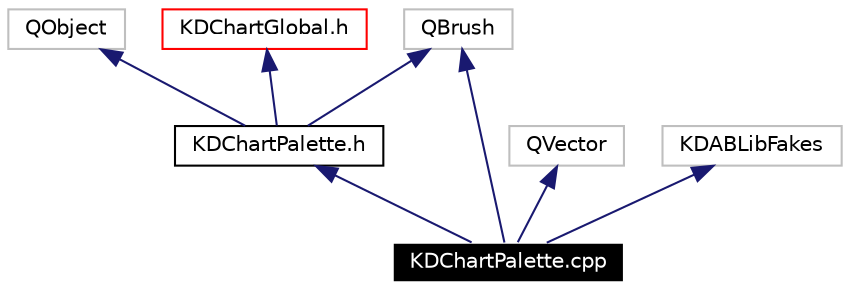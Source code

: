 digraph G
{
  edge [fontname="Helvetica",fontsize=10,labelfontname="Helvetica",labelfontsize=10];
  node [fontname="Helvetica",fontsize=10,shape=record];
  Node2371 [label="KDChartPalette.cpp",height=0.2,width=0.4,color="white", fillcolor="black", style="filled" fontcolor="white"];
  Node2372 -> Node2371 [dir=back,color="midnightblue",fontsize=10,style="solid",fontname="Helvetica"];
  Node2372 [label="KDChartPalette.h",height=0.2,width=0.4,color="black",URL="$_k_d_chart_palette_8h.html"];
  Node2373 -> Node2372 [dir=back,color="midnightblue",fontsize=10,style="solid",fontname="Helvetica"];
  Node2373 [label="QObject",height=0.2,width=0.4,color="grey75"];
  Node2374 -> Node2372 [dir=back,color="midnightblue",fontsize=10,style="solid",fontname="Helvetica"];
  Node2374 [label="QBrush",height=0.2,width=0.4,color="grey75"];
  Node2375 -> Node2372 [dir=back,color="midnightblue",fontsize=10,style="solid",fontname="Helvetica"];
  Node2375 [label="KDChartGlobal.h",height=0.2,width=0.4,color="red",URL="$_k_d_chart_global_8h.html"];
  Node2374 -> Node2371 [dir=back,color="midnightblue",fontsize=10,style="solid",fontname="Helvetica"];
  Node2381 -> Node2371 [dir=back,color="midnightblue",fontsize=10,style="solid",fontname="Helvetica"];
  Node2381 [label="QVector",height=0.2,width=0.4,color="grey75"];
  Node2382 -> Node2371 [dir=back,color="midnightblue",fontsize=10,style="solid",fontname="Helvetica"];
  Node2382 [label="KDABLibFakes",height=0.2,width=0.4,color="grey75"];
}
